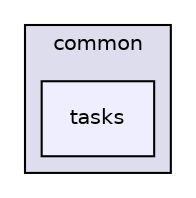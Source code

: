 digraph "platform/core/common/tasks" {
  compound=true
  node [ fontsize="10", fontname="Helvetica"];
  edge [ labelfontsize="10", labelfontname="Helvetica"];
  subgraph clusterdir_ff47398fa61110350cc6863e3680f308 {
    graph [ bgcolor="#ddddee", pencolor="black", label="common" fontname="Helvetica", fontsize="10", URL="dir_ff47398fa61110350cc6863e3680f308.html"]
  dir_5e414430e078690a43896105d656207e [shape=box, label="tasks", style="filled", fillcolor="#eeeeff", pencolor="black", URL="dir_5e414430e078690a43896105d656207e.html"];
  }
}
